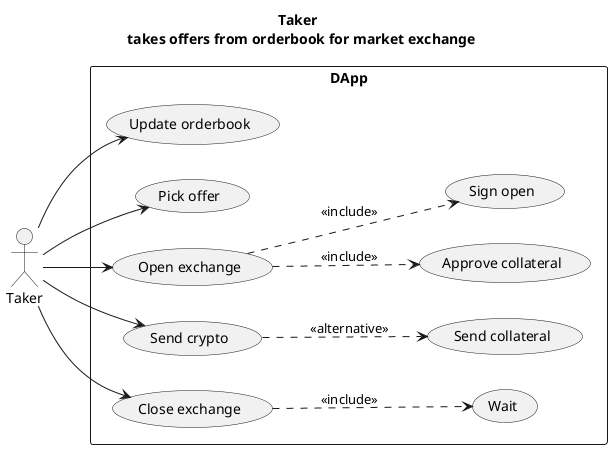 @startuml
title <b>Taker<b> \n takes offers from orderbook for market exchange
left to right direction

actor Taker

rectangle DApp {
  usecase "Update orderbook" as update
  usecase "Pick offer" as pick
  usecase "Open exchange" as open
  usecase "Approve collateral" as approve
  usecase "Sign open" as sign
  usecase "Send crypto" as crypto
  usecase "Send collateral" as collateral
  usecase "Close exchange" as close
  usecase "Wait" as wait
}

Taker -down-> update
Taker -down-> pick
Taker -down-> open
Taker -down-> crypto
Taker -down-> close

open .down.> approve : <<include>>
open .down.> sign : <<include>>
crypto .down.> collateral : <<alternative>>
close .down.> wait : <<include>>

@enduml
